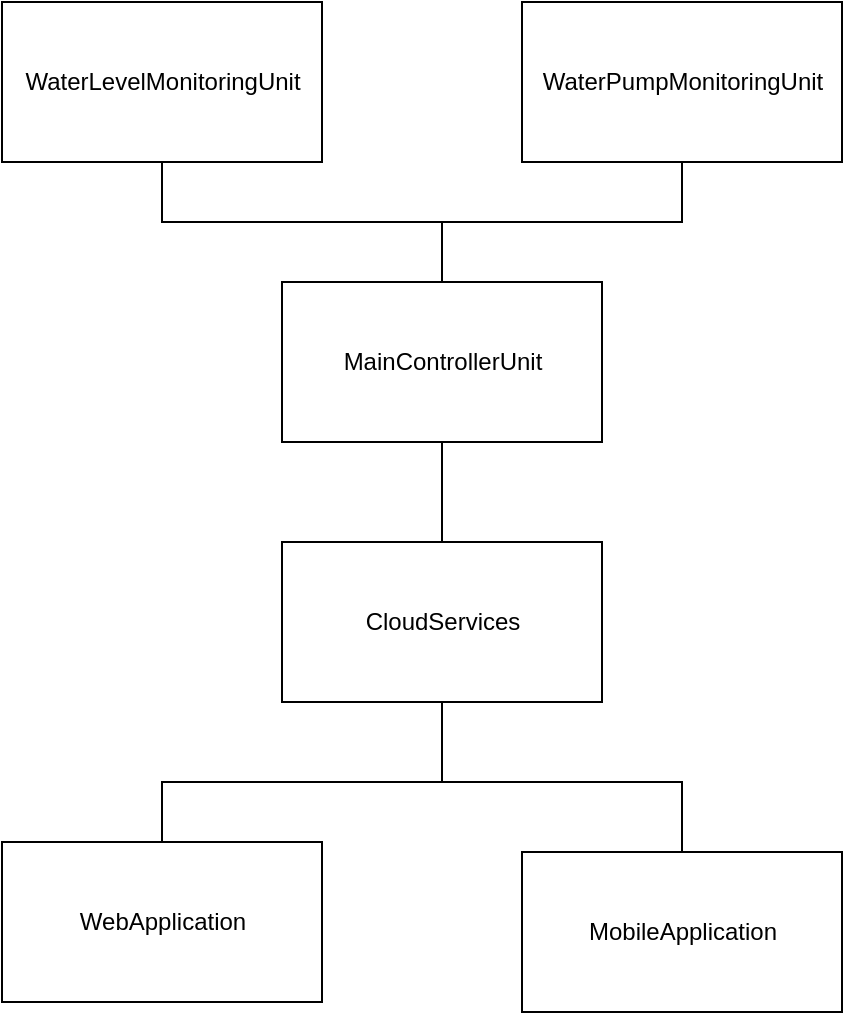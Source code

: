 <mxfile version="15.5.0" type="github">
  <diagram id="R2lEEEUBdFMjLlhIrx00" name="ComponentsView">
    <mxGraphModel dx="1333" dy="923" grid="1" gridSize="10" guides="1" tooltips="1" connect="1" arrows="1" fold="1" page="1" pageScale="1" pageWidth="827" pageHeight="1169" math="0" shadow="0" extFonts="Permanent Marker^https://fonts.googleapis.com/css?family=Permanent+Marker">
      <root>
        <mxCell id="0" />
        <mxCell id="1" parent="0" />
        <mxCell id="oBOZgDLwv16d5uzjFYr--12" style="edgeStyle=orthogonalEdgeStyle;rounded=0;orthogonalLoop=1;jettySize=auto;html=1;entryX=0.5;entryY=0;entryDx=0;entryDy=0;endArrow=none;endFill=0;exitX=0.5;exitY=1;exitDx=0;exitDy=0;" parent="1" source="oBOZgDLwv16d5uzjFYr--1" target="oBOZgDLwv16d5uzjFYr--3" edge="1">
          <mxGeometry relative="1" as="geometry" />
        </mxCell>
        <mxCell id="oBOZgDLwv16d5uzjFYr--1" value="WaterLevelMonitoringUnit" style="html=1;" parent="1" vertex="1">
          <mxGeometry x="180" y="80" width="160" height="80" as="geometry" />
        </mxCell>
        <mxCell id="oBOZgDLwv16d5uzjFYr--15" style="edgeStyle=orthogonalEdgeStyle;rounded=0;orthogonalLoop=1;jettySize=auto;html=1;entryX=0.5;entryY=0;entryDx=0;entryDy=0;endArrow=none;endFill=0;" parent="1" source="oBOZgDLwv16d5uzjFYr--3" target="oBOZgDLwv16d5uzjFYr--6" edge="1">
          <mxGeometry relative="1" as="geometry" />
        </mxCell>
        <mxCell id="oBOZgDLwv16d5uzjFYr--3" value="MainControllerUnit" style="html=1;" parent="1" vertex="1">
          <mxGeometry x="320" y="220" width="160" height="80" as="geometry" />
        </mxCell>
        <mxCell id="oBOZgDLwv16d5uzjFYr--6" value="CloudServices" style="html=1;" parent="1" vertex="1">
          <mxGeometry x="320" y="350" width="160" height="80" as="geometry" />
        </mxCell>
        <mxCell id="GNZlEFtAwHhBjWwg_19B-3" style="edgeStyle=orthogonalEdgeStyle;rounded=0;orthogonalLoop=1;jettySize=auto;html=1;entryX=0.5;entryY=1;entryDx=0;entryDy=0;endArrow=none;endFill=0;" edge="1" parent="1" source="oBOZgDLwv16d5uzjFYr--8" target="oBOZgDLwv16d5uzjFYr--6">
          <mxGeometry relative="1" as="geometry">
            <Array as="points">
              <mxPoint x="260" y="470" />
              <mxPoint x="400" y="470" />
            </Array>
          </mxGeometry>
        </mxCell>
        <mxCell id="oBOZgDLwv16d5uzjFYr--8" value="WebApplication" style="html=1;" parent="1" vertex="1">
          <mxGeometry x="180" y="500" width="160" height="80" as="geometry" />
        </mxCell>
        <mxCell id="oBOZgDLwv16d5uzjFYr--17" style="edgeStyle=orthogonalEdgeStyle;rounded=0;orthogonalLoop=1;jettySize=auto;html=1;entryX=0.5;entryY=1;entryDx=0;entryDy=0;endArrow=none;endFill=0;exitX=0.5;exitY=0;exitDx=0;exitDy=0;" parent="1" source="oBOZgDLwv16d5uzjFYr--9" target="oBOZgDLwv16d5uzjFYr--6" edge="1">
          <mxGeometry relative="1" as="geometry">
            <mxPoint x="550" y="490" as="sourcePoint" />
            <Array as="points">
              <mxPoint x="520" y="470" />
              <mxPoint x="400" y="470" />
            </Array>
          </mxGeometry>
        </mxCell>
        <mxCell id="oBOZgDLwv16d5uzjFYr--9" value="MobileApplication" style="html=1;" parent="1" vertex="1">
          <mxGeometry x="440" y="505" width="160" height="80" as="geometry" />
        </mxCell>
        <mxCell id="oBOZgDLwv16d5uzjFYr--24" style="edgeStyle=orthogonalEdgeStyle;rounded=0;orthogonalLoop=1;jettySize=auto;html=1;exitX=0.5;exitY=1;exitDx=0;exitDy=0;endArrow=none;endFill=0;" parent="1" source="oBOZgDLwv16d5uzjFYr--20" edge="1">
          <mxGeometry relative="1" as="geometry">
            <mxPoint x="400" y="210" as="targetPoint" />
            <Array as="points">
              <mxPoint x="520" y="190" />
              <mxPoint x="400" y="190" />
            </Array>
          </mxGeometry>
        </mxCell>
        <mxCell id="oBOZgDLwv16d5uzjFYr--20" value="WaterPumpMonitoringUnit" style="html=1;" parent="1" vertex="1">
          <mxGeometry x="440" y="80" width="160" height="80" as="geometry" />
        </mxCell>
      </root>
    </mxGraphModel>
  </diagram>
</mxfile>
